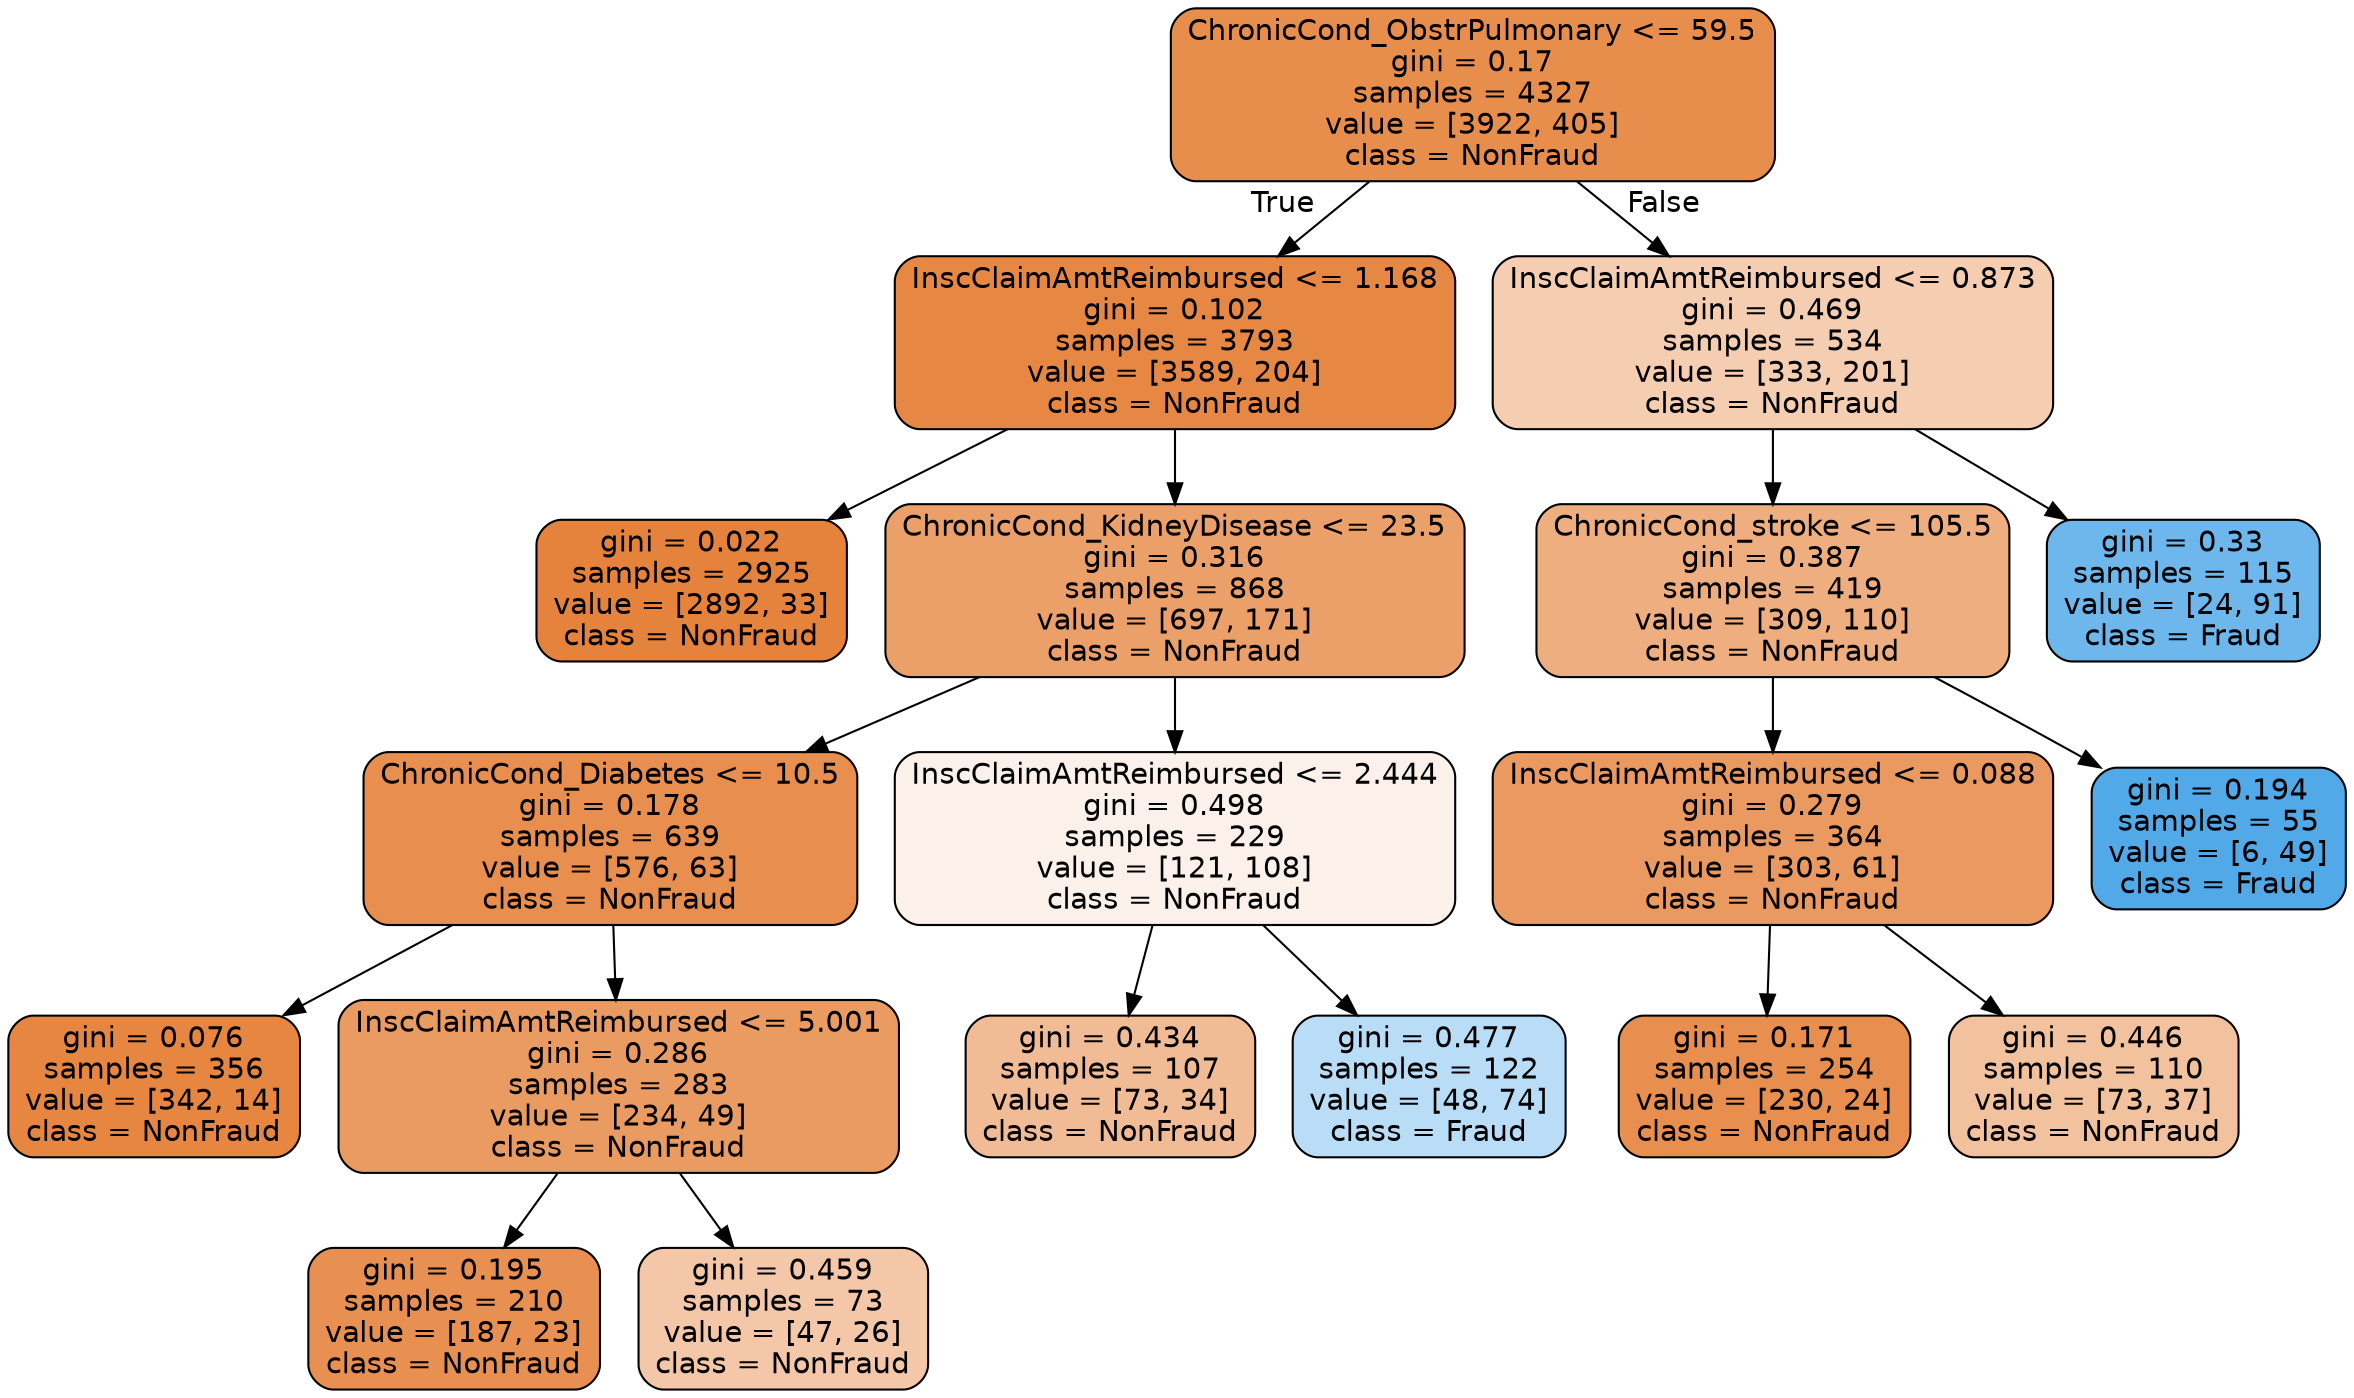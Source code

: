 digraph Tree {
node [shape=box, style="filled, rounded", color="black", fontname=helvetica] ;
edge [fontname=helvetica] ;
0 [label="ChronicCond_ObstrPulmonary <= 59.5\ngini = 0.17\nsamples = 4327\nvalue = [3922, 405]\nclass = NonFraud", fillcolor="#e88e4d"] ;
1 [label="InscClaimAmtReimbursed <= 1.168\ngini = 0.102\nsamples = 3793\nvalue = [3589, 204]\nclass = NonFraud", fillcolor="#e68844"] ;
0 -> 1 [labeldistance=2.5, labelangle=45, headlabel="True"] ;
7 [label="gini = 0.022\nsamples = 2925\nvalue = [2892, 33]\nclass = NonFraud", fillcolor="#e5823b"] ;
1 -> 7 ;
8 [label="ChronicCond_KidneyDisease <= 23.5\ngini = 0.316\nsamples = 868\nvalue = [697, 171]\nclass = NonFraud", fillcolor="#eba06a"] ;
1 -> 8 ;
9 [label="ChronicCond_Diabetes <= 10.5\ngini = 0.178\nsamples = 639\nvalue = [576, 63]\nclass = NonFraud", fillcolor="#e88f4f"] ;
8 -> 9 ;
15 [label="gini = 0.076\nsamples = 356\nvalue = [342, 14]\nclass = NonFraud", fillcolor="#e68641"] ;
9 -> 15 ;
16 [label="InscClaimAmtReimbursed <= 5.001\ngini = 0.286\nsamples = 283\nvalue = [234, 49]\nclass = NonFraud", fillcolor="#ea9b62"] ;
9 -> 16 ;
17 [label="gini = 0.195\nsamples = 210\nvalue = [187, 23]\nclass = NonFraud", fillcolor="#e89051"] ;
16 -> 17 ;
18 [label="gini = 0.459\nsamples = 73\nvalue = [47, 26]\nclass = NonFraud", fillcolor="#f3c7a7"] ;
16 -> 18 ;
10 [label="InscClaimAmtReimbursed <= 2.444\ngini = 0.498\nsamples = 229\nvalue = [121, 108]\nclass = NonFraud", fillcolor="#fcf1ea"] ;
8 -> 10 ;
11 [label="gini = 0.434\nsamples = 107\nvalue = [73, 34]\nclass = NonFraud", fillcolor="#f1bc95"] ;
10 -> 11 ;
12 [label="gini = 0.477\nsamples = 122\nvalue = [48, 74]\nclass = Fraud", fillcolor="#b9ddf6"] ;
10 -> 12 ;
2 [label="InscClaimAmtReimbursed <= 0.873\ngini = 0.469\nsamples = 534\nvalue = [333, 201]\nclass = NonFraud", fillcolor="#f5cdb1"] ;
0 -> 2 [labeldistance=2.5, labelangle=-45, headlabel="False"] ;
3 [label="ChronicCond_stroke <= 105.5\ngini = 0.387\nsamples = 419\nvalue = [309, 110]\nclass = NonFraud", fillcolor="#eeae7f"] ;
2 -> 3 ;
5 [label="InscClaimAmtReimbursed <= 0.088\ngini = 0.279\nsamples = 364\nvalue = [303, 61]\nclass = NonFraud", fillcolor="#ea9a61"] ;
3 -> 5 ;
13 [label="gini = 0.171\nsamples = 254\nvalue = [230, 24]\nclass = NonFraud", fillcolor="#e88e4e"] ;
5 -> 13 ;
14 [label="gini = 0.446\nsamples = 110\nvalue = [73, 37]\nclass = NonFraud", fillcolor="#f2c19d"] ;
5 -> 14 ;
6 [label="gini = 0.194\nsamples = 55\nvalue = [6, 49]\nclass = Fraud", fillcolor="#51a9e8"] ;
3 -> 6 ;
4 [label="gini = 0.33\nsamples = 115\nvalue = [24, 91]\nclass = Fraud", fillcolor="#6db7ec"] ;
2 -> 4 ;
}